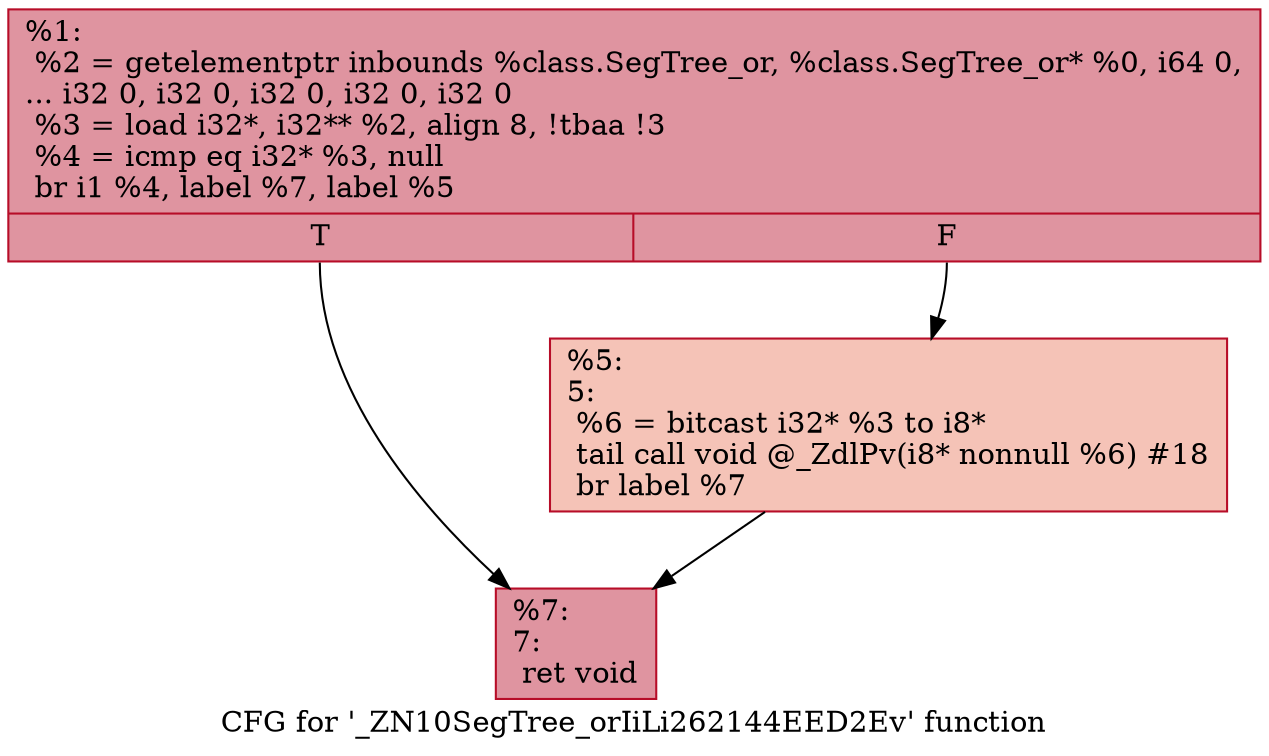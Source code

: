 digraph "CFG for '_ZN10SegTree_orIiLi262144EED2Ev' function" {
	label="CFG for '_ZN10SegTree_orIiLi262144EED2Ev' function";

	Node0x55c24021a5e0 [shape=record,color="#b70d28ff", style=filled, fillcolor="#b70d2870",label="{%1:\l  %2 = getelementptr inbounds %class.SegTree_or, %class.SegTree_or* %0, i64 0,\l... i32 0, i32 0, i32 0, i32 0, i32 0\l  %3 = load i32*, i32** %2, align 8, !tbaa !3\l  %4 = icmp eq i32* %3, null\l  br i1 %4, label %7, label %5\l|{<s0>T|<s1>F}}"];
	Node0x55c24021a5e0:s0 -> Node0x55c24021a8c0;
	Node0x55c24021a5e0:s1 -> Node0x55c24021a910;
	Node0x55c24021a910 [shape=record,color="#b70d28ff", style=filled, fillcolor="#e8765c70",label="{%5:\l5:                                                \l  %6 = bitcast i32* %3 to i8*\l  tail call void @_ZdlPv(i8* nonnull %6) #18\l  br label %7\l}"];
	Node0x55c24021a910 -> Node0x55c24021a8c0;
	Node0x55c24021a8c0 [shape=record,color="#b70d28ff", style=filled, fillcolor="#b70d2870",label="{%7:\l7:                                                \l  ret void\l}"];
}

